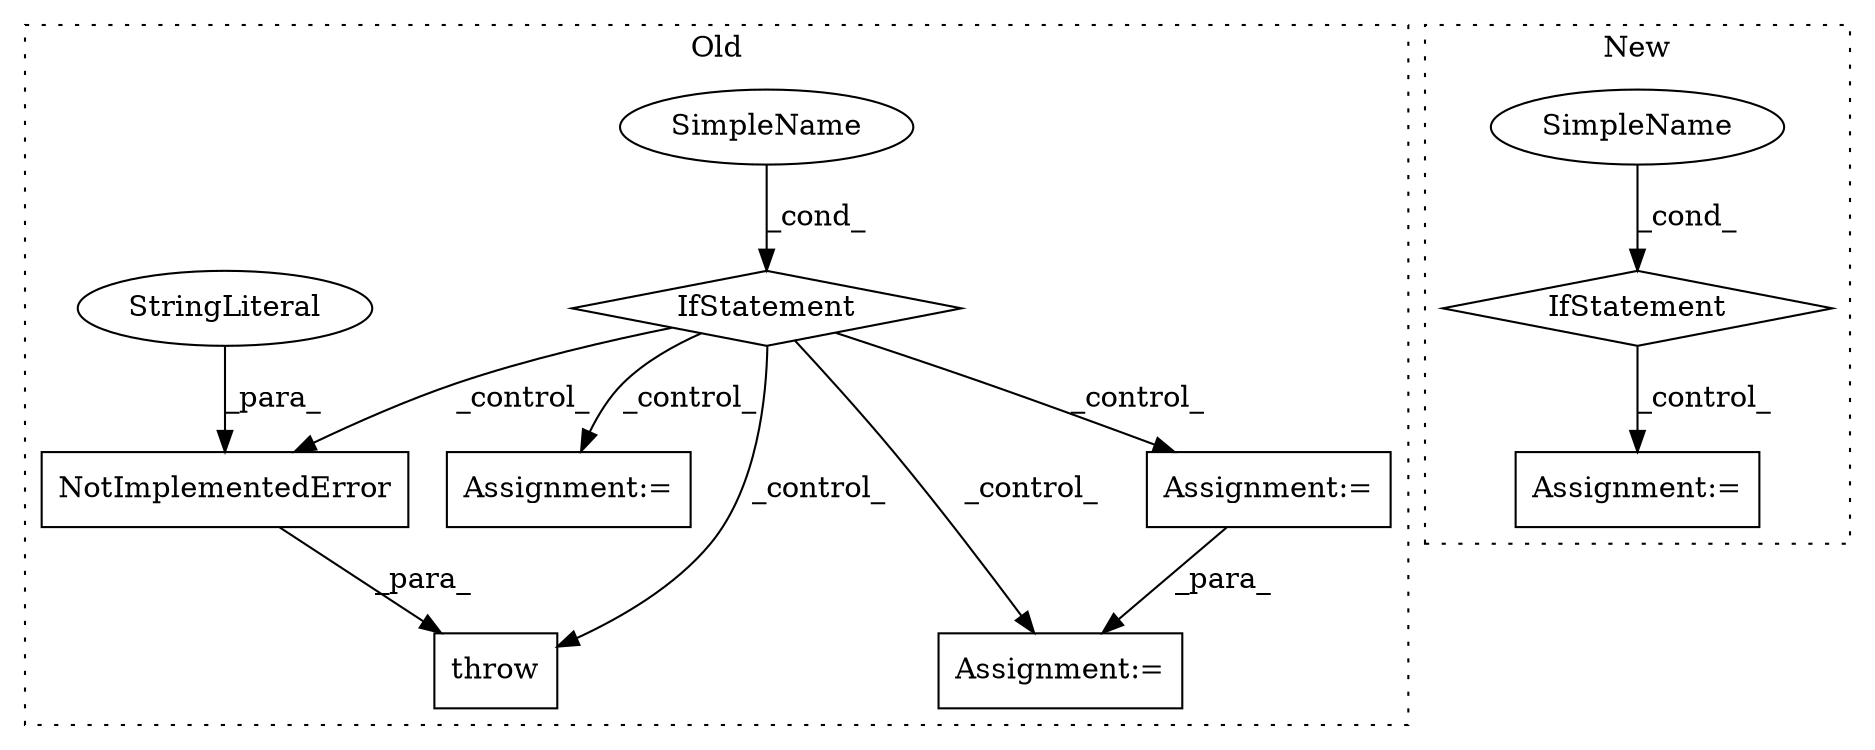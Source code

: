 digraph G {
subgraph cluster0 {
1 [label="NotImplementedError" a="32" s="5418,5482" l="20,1" shape="box"];
3 [label="StringLiteral" a="45" s="5438" l="44" shape="ellipse"];
4 [label="throw" a="53" s="5412" l="6" shape="box"];
5 [label="IfStatement" a="25" s="5330,5398" l="4,2" shape="diamond"];
6 [label="SimpleName" a="42" s="" l="" shape="ellipse"];
9 [label="Assignment:=" a="7" s="5785" l="16" shape="box"];
10 [label="Assignment:=" a="7" s="5507" l="1" shape="box"];
11 [label="Assignment:=" a="7" s="5607" l="1" shape="box"];
label = "Old";
style="dotted";
}
subgraph cluster1 {
2 [label="IfStatement" a="25" s="6562,6605" l="4,2" shape="diamond"];
7 [label="Assignment:=" a="7" s="6628" l="1" shape="box"];
8 [label="SimpleName" a="42" s="" l="" shape="ellipse"];
label = "New";
style="dotted";
}
1 -> 4 [label="_para_"];
2 -> 7 [label="_control_"];
3 -> 1 [label="_para_"];
5 -> 10 [label="_control_"];
5 -> 4 [label="_control_"];
5 -> 9 [label="_control_"];
5 -> 11 [label="_control_"];
5 -> 1 [label="_control_"];
6 -> 5 [label="_cond_"];
8 -> 2 [label="_cond_"];
11 -> 9 [label="_para_"];
}